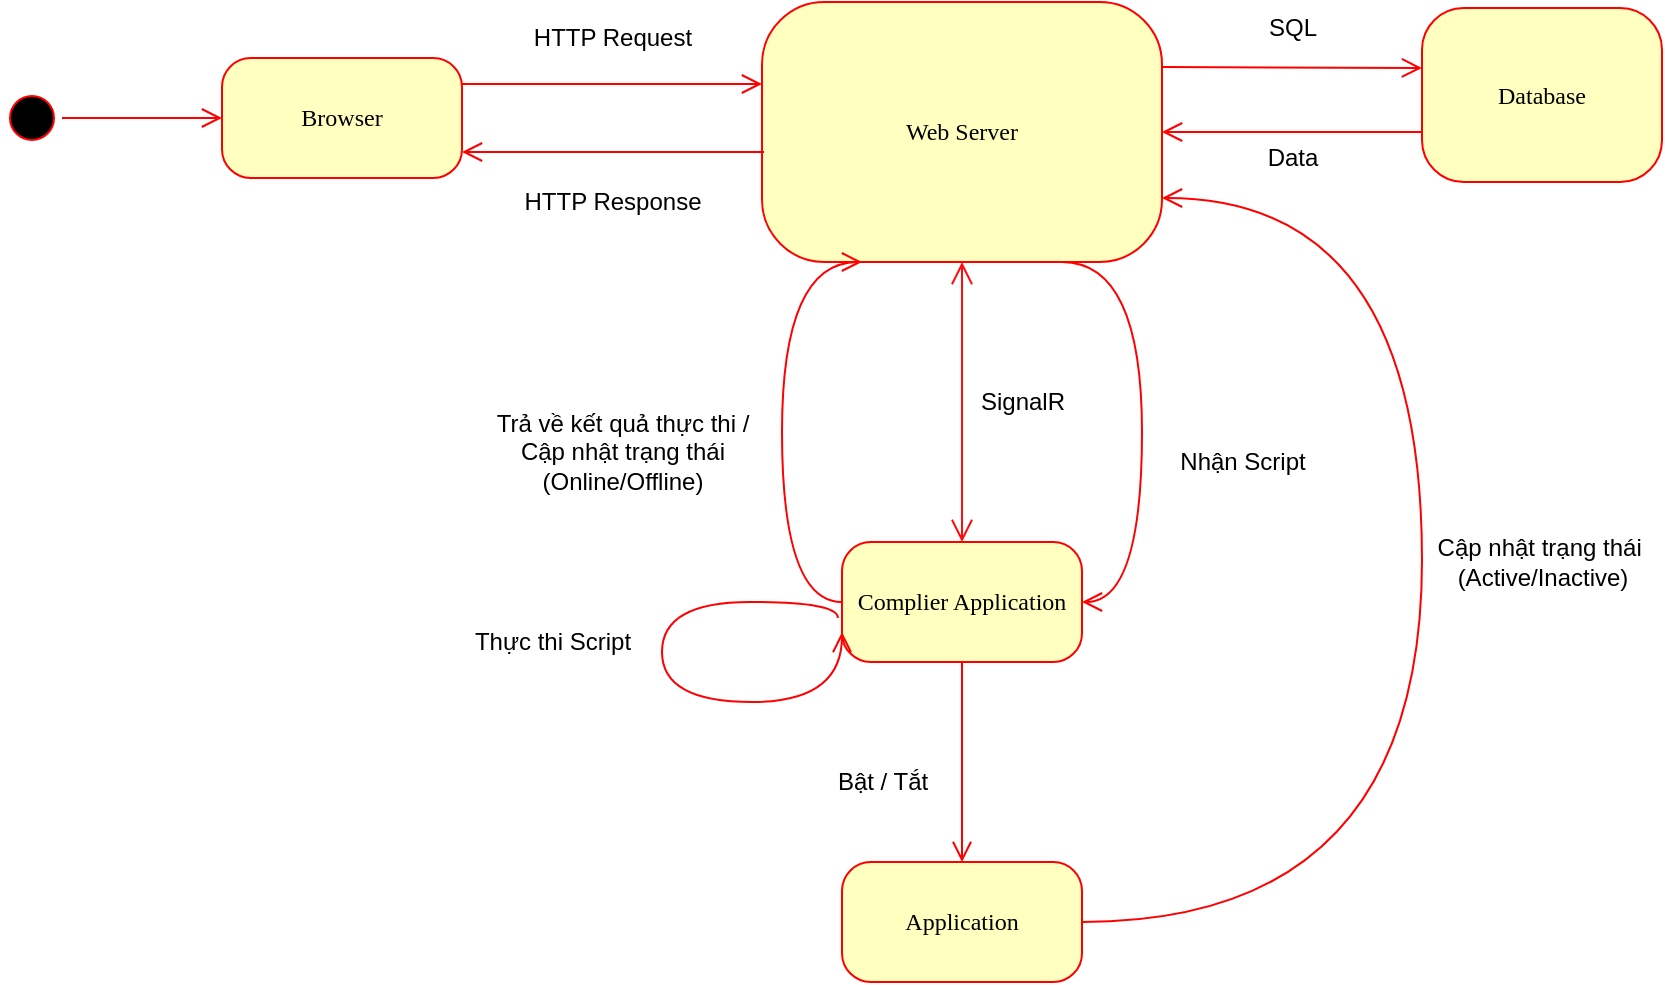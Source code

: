 <mxfile version="13.9.9" type="device"><diagram name="Page-1" id="58cdce13-f638-feb5-8d6f-7d28b1aa9fa0"><mxGraphModel dx="852" dy="494" grid="1" gridSize="10" guides="1" tooltips="1" connect="1" arrows="1" fold="1" page="1" pageScale="1" pageWidth="1100" pageHeight="850" background="none" math="0" shadow="0"><root><mxCell id="0"/><mxCell id="1" parent="0"/><mxCell id="382b91b5511bd0f7-1" value="" style="ellipse;html=1;shape=startState;fillColor=#000000;strokeColor=#ff0000;rounded=1;shadow=0;comic=0;labelBackgroundColor=none;fontFamily=Verdana;fontSize=12;fontColor=#000000;align=center;direction=south;" parent="1" vertex="1"><mxGeometry x="60" y="113" width="30" height="30" as="geometry"/></mxCell><mxCell id="382b91b5511bd0f7-5" value="Complier Application" style="rounded=1;whiteSpace=wrap;html=1;arcSize=24;fillColor=#ffffc0;strokeColor=#ff0000;shadow=0;comic=0;labelBackgroundColor=none;fontFamily=Verdana;fontSize=12;fontColor=#000000;align=center;" parent="1" vertex="1"><mxGeometry x="480" y="340" width="120" height="60" as="geometry"/></mxCell><mxCell id="382b91b5511bd0f7-6" value="Browser" style="rounded=1;whiteSpace=wrap;html=1;arcSize=24;fillColor=#ffffc0;strokeColor=#ff0000;shadow=0;comic=0;labelBackgroundColor=none;fontFamily=Verdana;fontSize=12;fontColor=#000000;align=center;" parent="1" vertex="1"><mxGeometry x="170" y="98" width="120" height="60" as="geometry"/></mxCell><mxCell id="382b91b5511bd0f7-7" value="Web Server&lt;br&gt;" style="rounded=1;whiteSpace=wrap;html=1;arcSize=24;fillColor=#ffffc0;strokeColor=#ff0000;shadow=0;comic=0;labelBackgroundColor=none;fontFamily=Verdana;fontSize=12;fontColor=#000000;align=center;" parent="1" vertex="1"><mxGeometry x="440" y="70" width="200" height="130" as="geometry"/></mxCell><mxCell id="382b91b5511bd0f7-9" value="Database" style="rounded=1;whiteSpace=wrap;html=1;arcSize=24;fillColor=#ffffc0;strokeColor=#ff0000;shadow=0;comic=0;labelBackgroundColor=none;fontFamily=Verdana;fontSize=12;fontColor=#000000;align=center;" parent="1" vertex="1"><mxGeometry x="770" y="73" width="120" height="87" as="geometry"/></mxCell><mxCell id="2a3bc250acf0617d-9" style="edgeStyle=orthogonalEdgeStyle;html=1;labelBackgroundColor=none;endArrow=open;endSize=8;strokeColor=#ff0000;fontFamily=Verdana;fontSize=12;align=left;" parent="1" source="382b91b5511bd0f7-1" target="382b91b5511bd0f7-6" edge="1"><mxGeometry relative="1" as="geometry"/></mxCell><mxCell id="M8NGq2TIONn3XJN7Ek9--5" value="Application" style="rounded=1;whiteSpace=wrap;html=1;arcSize=24;fillColor=#ffffc0;strokeColor=#ff0000;shadow=0;comic=0;labelBackgroundColor=none;fontFamily=Verdana;fontSize=12;fontColor=#000000;align=center;" parent="1" vertex="1"><mxGeometry x="480" y="500" width="120" height="60" as="geometry"/></mxCell><mxCell id="M8NGq2TIONn3XJN7Ek9--7" style="html=1;labelBackgroundColor=none;endArrow=open;endSize=8;strokeColor=#ff0000;fontFamily=Verdana;fontSize=12;align=left;" parent="1" edge="1"><mxGeometry relative="1" as="geometry"><mxPoint x="441" y="145" as="sourcePoint"/><mxPoint x="290" y="145" as="targetPoint"/></mxGeometry></mxCell><mxCell id="M8NGq2TIONn3XJN7Ek9--8" value="HTTP Request" style="text;html=1;align=center;verticalAlign=middle;resizable=0;points=[];autosize=1;strokeColor=none;" parent="1" vertex="1"><mxGeometry x="320" y="78" width="90" height="20" as="geometry"/></mxCell><mxCell id="M8NGq2TIONn3XJN7Ek9--9" style="html=1;labelBackgroundColor=none;endArrow=open;endSize=8;strokeColor=#ff0000;fontFamily=Verdana;fontSize=12;align=left;exitX=1;exitY=0.75;exitDx=0;exitDy=0;" parent="1" edge="1"><mxGeometry relative="1" as="geometry"><mxPoint x="290" y="111" as="sourcePoint"/><mxPoint x="440" y="111" as="targetPoint"/></mxGeometry></mxCell><mxCell id="M8NGq2TIONn3XJN7Ek9--10" value="HTTP Response" style="text;html=1;align=center;verticalAlign=middle;resizable=0;points=[];autosize=1;strokeColor=none;" parent="1" vertex="1"><mxGeometry x="315" y="160" width="100" height="20" as="geometry"/></mxCell><mxCell id="M8NGq2TIONn3XJN7Ek9--11" style="html=1;labelBackgroundColor=none;endArrow=open;endSize=8;strokeColor=#ff0000;fontFamily=Verdana;fontSize=12;align=left;exitX=1;exitY=0.25;exitDx=0;exitDy=0;" parent="1" source="382b91b5511bd0f7-7" edge="1"><mxGeometry relative="1" as="geometry"><mxPoint x="750" y="240" as="sourcePoint"/><mxPoint x="770" y="103" as="targetPoint"/></mxGeometry></mxCell><mxCell id="M8NGq2TIONn3XJN7Ek9--12" value="SQL" style="text;html=1;align=center;verticalAlign=middle;resizable=0;points=[];autosize=1;strokeColor=none;" parent="1" vertex="1"><mxGeometry x="685" y="73" width="40" height="20" as="geometry"/></mxCell><mxCell id="M8NGq2TIONn3XJN7Ek9--13" style="html=1;labelBackgroundColor=none;endArrow=open;endSize=8;strokeColor=#ff0000;fontFamily=Verdana;fontSize=12;align=left;entryX=1;entryY=0.5;entryDx=0;entryDy=0;" parent="1" target="382b91b5511bd0f7-7" edge="1"><mxGeometry relative="1" as="geometry"><mxPoint x="770" y="135" as="sourcePoint"/><mxPoint x="780" y="113" as="targetPoint"/></mxGeometry></mxCell><mxCell id="M8NGq2TIONn3XJN7Ek9--14" value="Data" style="text;html=1;align=center;verticalAlign=middle;resizable=0;points=[];autosize=1;strokeColor=none;" parent="1" vertex="1"><mxGeometry x="685" y="138" width="40" height="20" as="geometry"/></mxCell><mxCell id="M8NGq2TIONn3XJN7Ek9--16" value="" style="endArrow=open;startArrow=open;html=1;strokeColor=#FF0D0D;startFill=0;endFill=0;targetPerimeterSpacing=0;endSize=9;startSize=9;entryX=0.5;entryY=1;entryDx=0;entryDy=0;exitX=0.5;exitY=0;exitDx=0;exitDy=0;" parent="1" source="382b91b5511bd0f7-5" target="382b91b5511bd0f7-7" edge="1"><mxGeometry width="50" height="50" relative="1" as="geometry"><mxPoint x="850" y="320" as="sourcePoint"/><mxPoint x="900" y="270" as="targetPoint"/></mxGeometry></mxCell><mxCell id="M8NGq2TIONn3XJN7Ek9--17" value="SignalR" style="text;html=1;align=center;verticalAlign=middle;resizable=0;points=[];autosize=1;strokeColor=none;" parent="1" vertex="1"><mxGeometry x="540" y="260" width="60" height="20" as="geometry"/></mxCell><mxCell id="M8NGq2TIONn3XJN7Ek9--19" style="html=1;labelBackgroundColor=none;endArrow=open;endSize=8;strokeColor=#ff0000;fontFamily=Verdana;fontSize=12;align=left;edgeStyle=orthogonalEdgeStyle;curved=1;entryX=1;entryY=0.5;entryDx=0;entryDy=0;exitX=0.75;exitY=1;exitDx=0;exitDy=0;" parent="1" source="382b91b5511bd0f7-7" target="382b91b5511bd0f7-5" edge="1"><mxGeometry relative="1" as="geometry"><mxPoint x="921" y="269.5" as="sourcePoint"/><mxPoint x="770" y="269.5" as="targetPoint"/><Array as="points"><mxPoint x="630" y="200"/><mxPoint x="630" y="370"/></Array></mxGeometry></mxCell><mxCell id="M8NGq2TIONn3XJN7Ek9--20" value="Nhận Script" style="text;html=1;align=center;verticalAlign=middle;resizable=0;points=[];autosize=1;strokeColor=none;" parent="1" vertex="1"><mxGeometry x="640" y="290" width="80" height="20" as="geometry"/></mxCell><mxCell id="M8NGq2TIONn3XJN7Ek9--21" style="html=1;labelBackgroundColor=none;endArrow=open;endSize=8;strokeColor=#ff0000;fontFamily=Verdana;fontSize=12;align=left;edgeStyle=orthogonalEdgeStyle;curved=1;entryX=0.25;entryY=1;entryDx=0;entryDy=0;exitX=0;exitY=0.5;exitDx=0;exitDy=0;" parent="1" source="382b91b5511bd0f7-5" target="382b91b5511bd0f7-7" edge="1"><mxGeometry relative="1" as="geometry"><mxPoint x="600" y="210" as="sourcePoint"/><mxPoint x="610" y="380" as="targetPoint"/><Array as="points"><mxPoint x="450" y="370"/><mxPoint x="450" y="200"/></Array></mxGeometry></mxCell><mxCell id="M8NGq2TIONn3XJN7Ek9--22" value="Trả về kết quả thực thi / &lt;br&gt;Cập nhật trạng thái&lt;br&gt;(Online/Offline)" style="text;html=1;align=center;verticalAlign=middle;resizable=0;points=[];autosize=1;strokeColor=none;" parent="1" vertex="1"><mxGeometry x="300" y="270" width="140" height="50" as="geometry"/></mxCell><mxCell id="M8NGq2TIONn3XJN7Ek9--24" style="html=1;labelBackgroundColor=none;endArrow=open;endSize=8;strokeColor=#ff0000;fontFamily=Verdana;fontSize=12;align=left;edgeStyle=orthogonalEdgeStyle;curved=1;entryX=0;entryY=0.75;entryDx=0;entryDy=0;exitX=-0.017;exitY=0.633;exitDx=0;exitDy=0;exitPerimeter=0;" parent="1" source="382b91b5511bd0f7-5" target="382b91b5511bd0f7-5" edge="1"><mxGeometry relative="1" as="geometry"><mxPoint x="60" y="510" as="sourcePoint"/><mxPoint x="70" y="340" as="targetPoint"/><Array as="points"><mxPoint x="478" y="370"/><mxPoint x="390" y="370"/><mxPoint x="390" y="420"/><mxPoint x="480" y="420"/></Array></mxGeometry></mxCell><mxCell id="M8NGq2TIONn3XJN7Ek9--25" value="Thực thi Script" style="text;html=1;align=center;verticalAlign=middle;resizable=0;points=[];autosize=1;strokeColor=none;" parent="1" vertex="1"><mxGeometry x="290" y="380" width="90" height="20" as="geometry"/></mxCell><mxCell id="M8NGq2TIONn3XJN7Ek9--26" style="html=1;labelBackgroundColor=none;endArrow=open;endSize=8;strokeColor=#ff0000;fontFamily=Verdana;fontSize=12;align=left;entryX=0.5;entryY=0;entryDx=0;entryDy=0;exitX=0.5;exitY=1;exitDx=0;exitDy=0;" parent="1" source="382b91b5511bd0f7-5" target="M8NGq2TIONn3XJN7Ek9--5" edge="1"><mxGeometry relative="1" as="geometry"><mxPoint x="941" y="470" as="sourcePoint"/><mxPoint x="790" y="470" as="targetPoint"/></mxGeometry></mxCell><mxCell id="M8NGq2TIONn3XJN7Ek9--30" value="Bật / Tắt" style="text;html=1;align=center;verticalAlign=middle;resizable=0;points=[];autosize=1;strokeColor=none;" parent="1" vertex="1"><mxGeometry x="470" y="450" width="60" height="20" as="geometry"/></mxCell><mxCell id="M8NGq2TIONn3XJN7Ek9--32" style="html=1;labelBackgroundColor=none;endArrow=open;endSize=8;strokeColor=#ff0000;fontFamily=Verdana;fontSize=12;align=left;edgeStyle=orthogonalEdgeStyle;curved=1;exitX=1;exitY=0.5;exitDx=0;exitDy=0;" parent="1" source="M8NGq2TIONn3XJN7Ek9--5" edge="1"><mxGeometry relative="1" as="geometry"><mxPoint x="980" y="380" as="sourcePoint"/><mxPoint x="640" y="168" as="targetPoint"/><Array as="points"><mxPoint x="770" y="530"/><mxPoint x="770" y="168"/></Array></mxGeometry></mxCell><mxCell id="M8NGq2TIONn3XJN7Ek9--33" value="Cập nhật trạng thái&amp;nbsp;&lt;br&gt;(Active/Inactive)" style="text;html=1;align=center;verticalAlign=middle;resizable=0;points=[];autosize=1;strokeColor=none;" parent="1" vertex="1"><mxGeometry x="770" y="335" width="120" height="30" as="geometry"/></mxCell></root></mxGraphModel></diagram></mxfile>